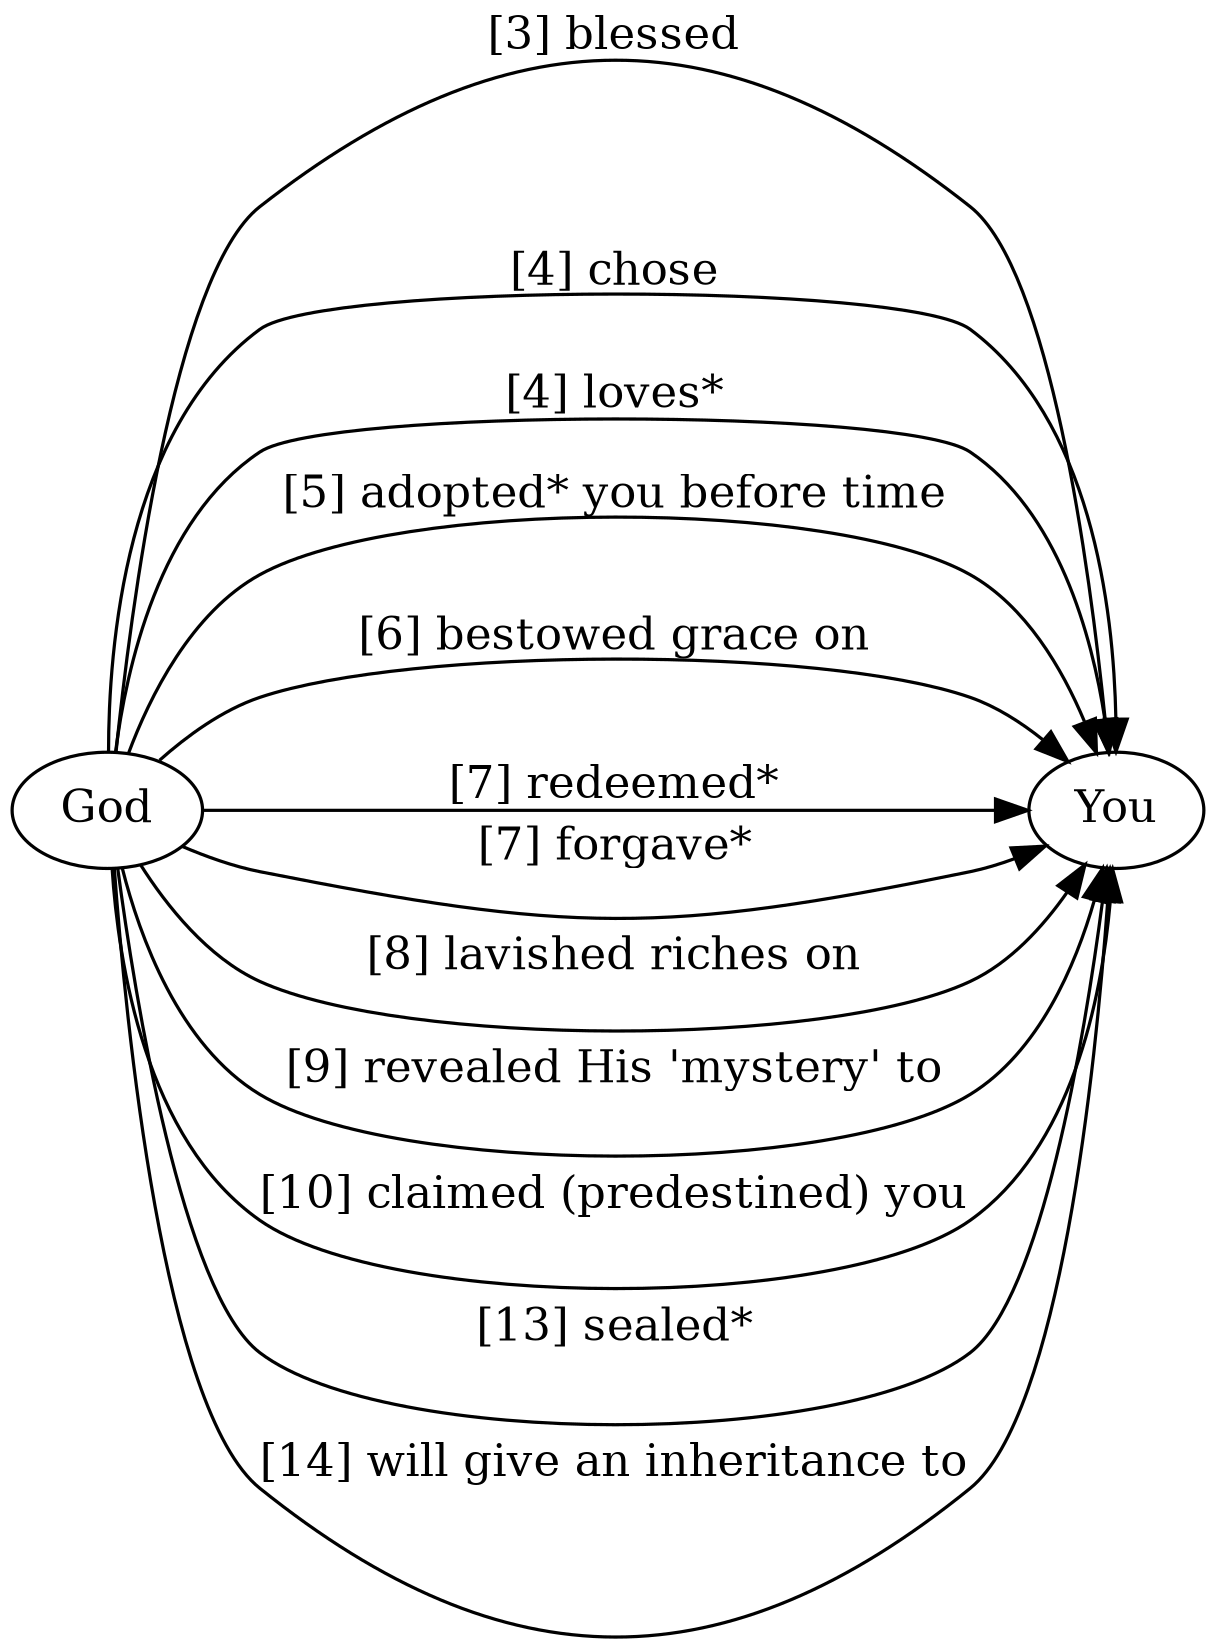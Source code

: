 digraph
{ graph [rankdir=LR, size="11!,5", center=1];
  "God" -> "You" [label="[3] blessed"]
  "God" -> "You" [label="[4] chose"]
  "God" -> "You" [label="[4] loves*"]
  "God" -> "You" [label="[5] adopted* you before time"]
  "God" -> "You" [label="[6] bestowed grace on"]
  "God" -> "You" [label="[7] redeemed*"]
  "God" -> "You" [label="[7] forgave*"]
  "God" -> "You" [label="[8] lavished riches on"]
  "God" -> "You" [label="[9] revealed His 'mystery' to"]
  "God" -> "You" [label="[10] claimed (predestined) you"]
  "God" -> "You" [label="[13] sealed*"]
  "God" -> "You" [label="[14] will give an inheritance to"]
}
